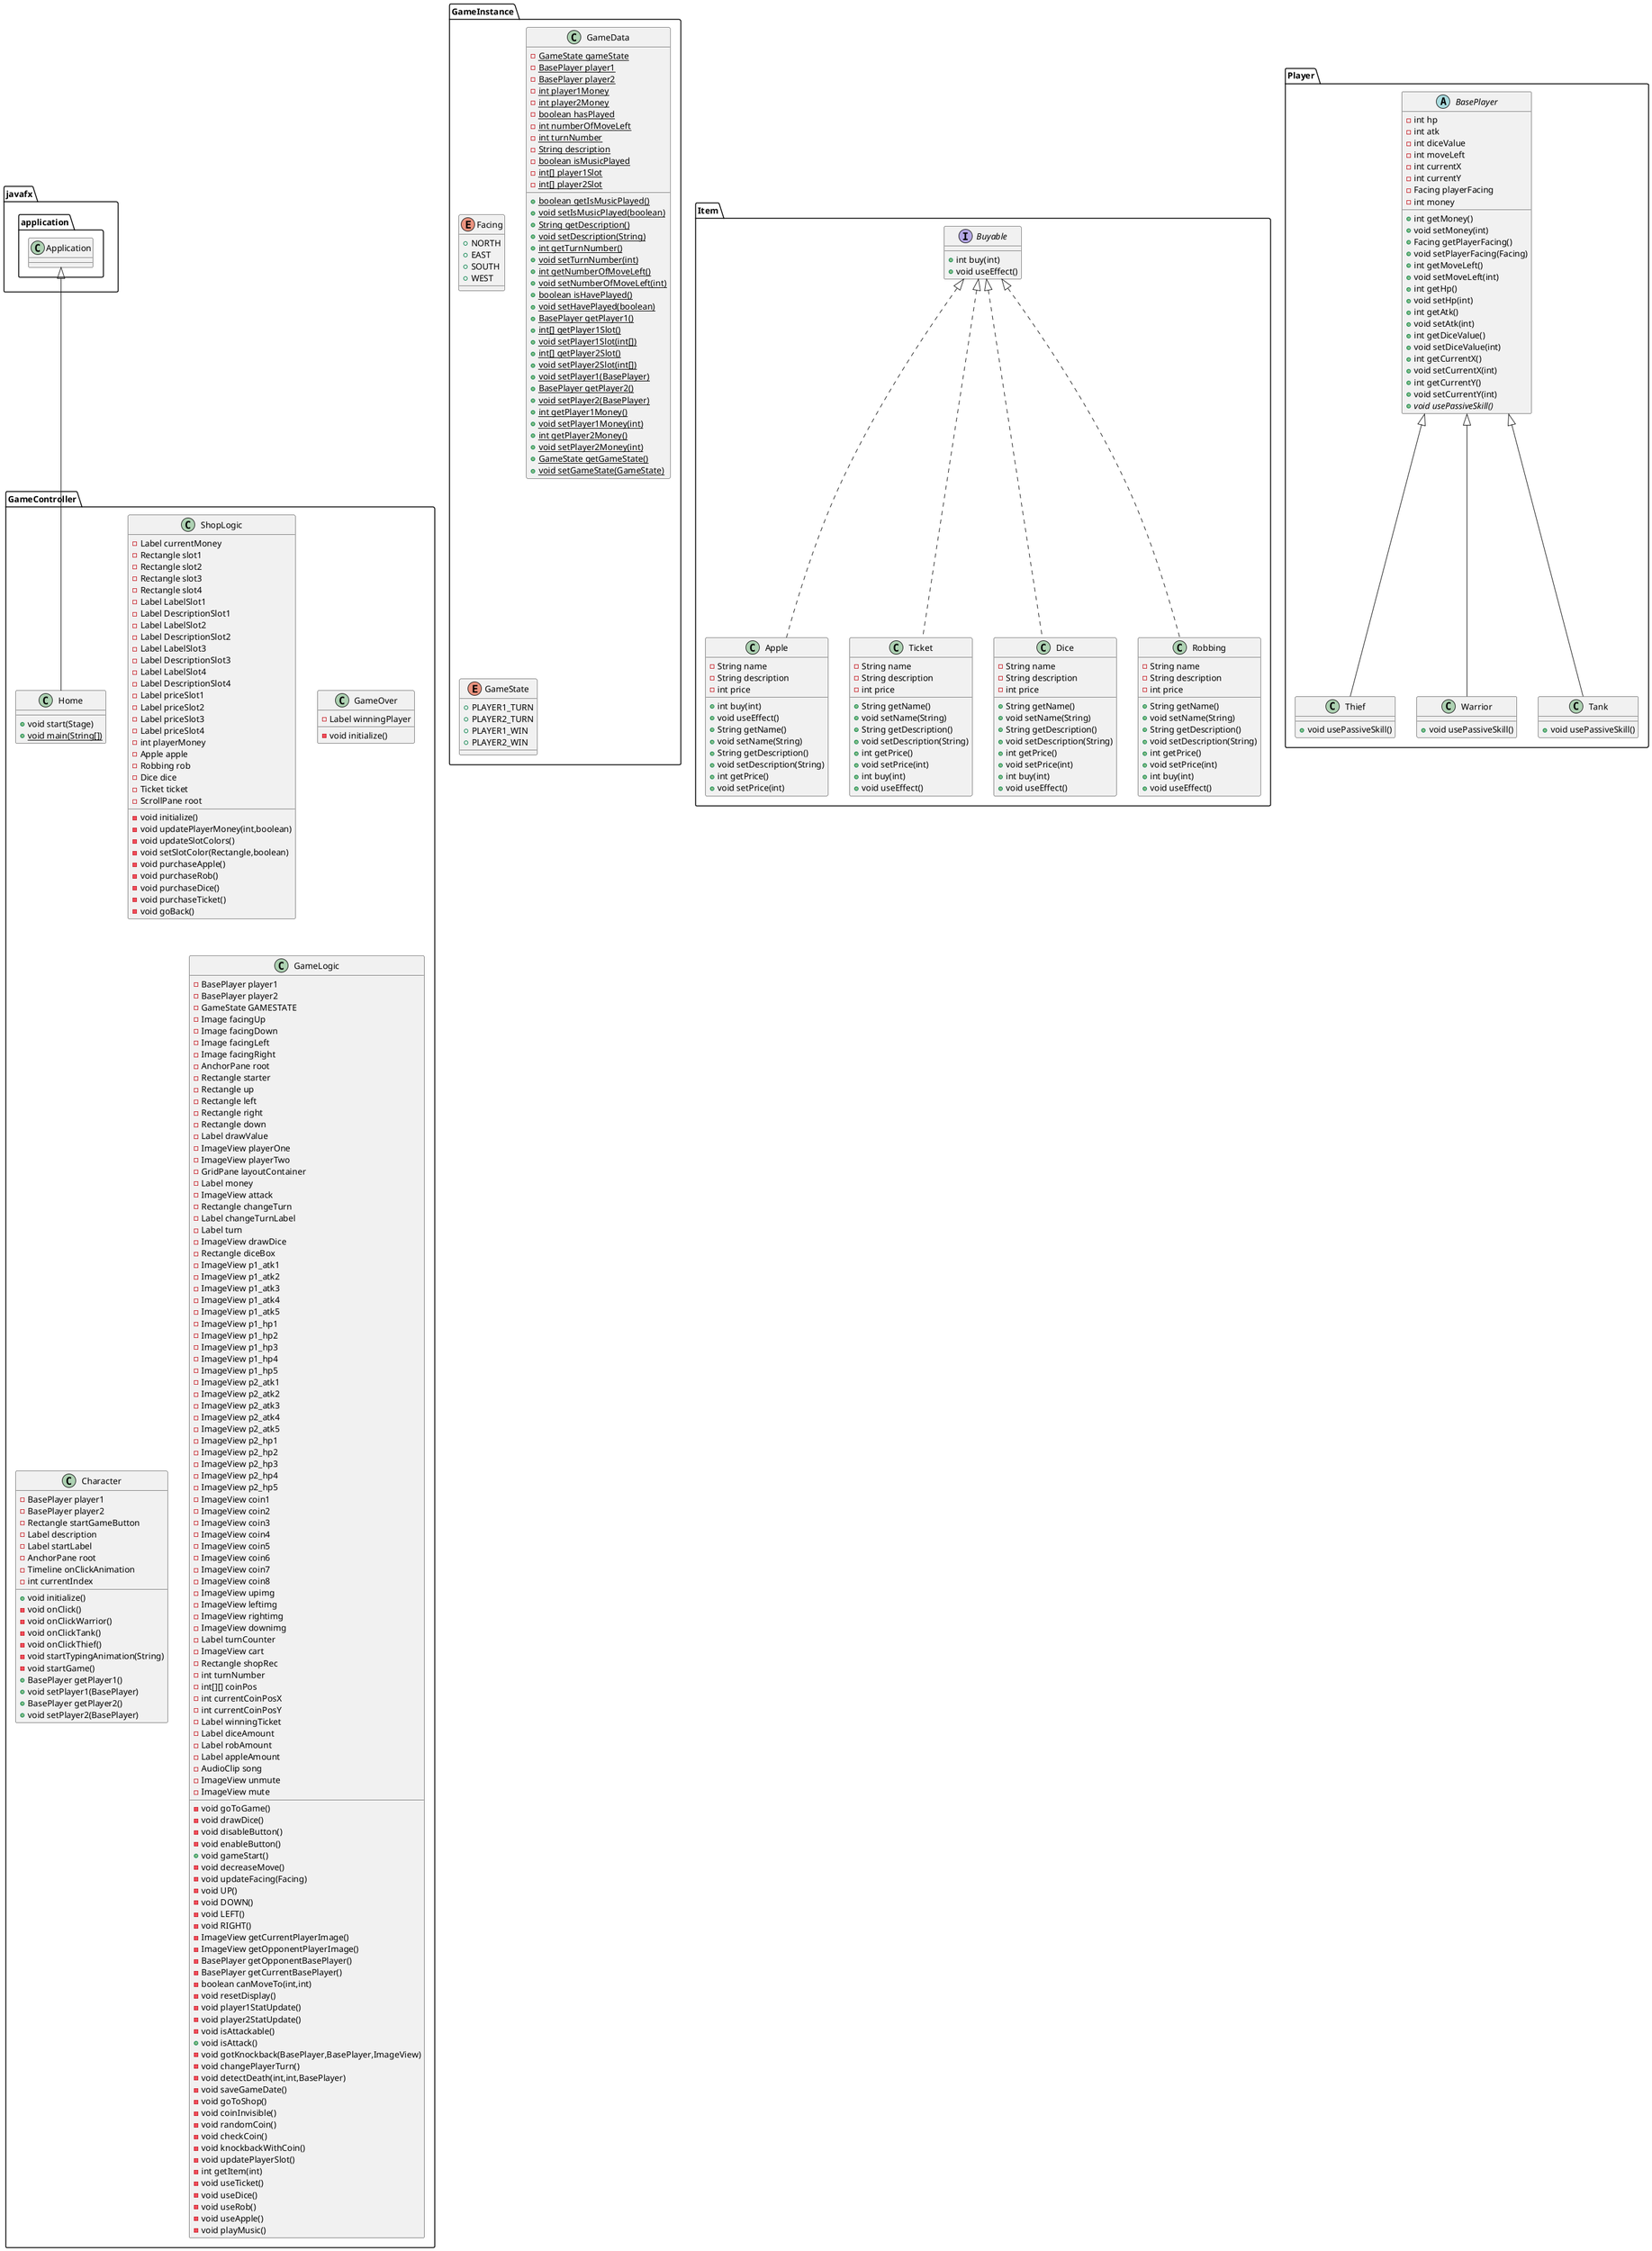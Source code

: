 @startuml
class GameController.ShopLogic {
- Label currentMoney
- Rectangle slot1
- Rectangle slot2
- Rectangle slot3
- Rectangle slot4
- Label LabelSlot1
- Label DescriptionSlot1
- Label LabelSlot2
- Label DescriptionSlot2
- Label LabelSlot3
- Label DescriptionSlot3
- Label LabelSlot4
- Label DescriptionSlot4
- Label priceSlot1
- Label priceSlot2
- Label priceSlot3
- Label priceSlot4
- int playerMoney
- Apple apple
- Robbing rob
- Dice dice
- Ticket ticket
- ScrollPane root
- void initialize()
- void updatePlayerMoney(int,boolean)
- void updateSlotColors()
- void setSlotColor(Rectangle,boolean)
- void purchaseApple()
- void purchaseRob()
- void purchaseDice()
- void purchaseTicket()
- void goBack()
}
class Item.Apple {
- String name
- String description
- int price
+ int buy(int)
+ void useEffect()
+ String getName()
+ void setName(String)
+ String getDescription()
+ void setDescription(String)
+ int getPrice()
+ void setPrice(int)
}
class Player.Thief {
+ void usePassiveSkill()
}
class Player.Warrior {
+ void usePassiveSkill()
}
class GameController.GameOver {
- Label winningPlayer
- void initialize()
}
class Item.Ticket {
- String name
- String description
- int price
+ String getName()
+ void setName(String)
+ String getDescription()
+ void setDescription(String)
+ int getPrice()
+ void setPrice(int)
+ int buy(int)
+ void useEffect()
}
class Item.Dice {
- String name
- String description
- int price
+ String getName()
+ void setName(String)
+ String getDescription()
+ void setDescription(String)
+ int getPrice()
+ void setPrice(int)
+ int buy(int)
+ void useEffect()
}
class GameController.Character {
- BasePlayer player1
- BasePlayer player2
- Rectangle startGameButton
- Label description
- Label startLabel
- AnchorPane root
- Timeline onClickAnimation
- int currentIndex
+ void initialize()
- void onClick()
- void onClickWarrior()
- void onClickTank()
- void onClickThief()
- void startTypingAnimation(String)
- void startGame()
+ BasePlayer getPlayer1()
+ void setPlayer1(BasePlayer)
+ BasePlayer getPlayer2()
+ void setPlayer2(BasePlayer)
}
enum GameInstance.Facing {
+  NORTH
+  EAST
+  SOUTH
+  WEST
}
interface Item.Buyable {
+ int buy(int)
+ void useEffect()
}
class GameController.GameLogic {
- BasePlayer player1
- BasePlayer player2
- GameState GAMESTATE
- Image facingUp
- Image facingDown
- Image facingLeft
- Image facingRight
- AnchorPane root
- Rectangle starter
- Rectangle up
- Rectangle left
- Rectangle right
- Rectangle down
- Label drawValue
- ImageView playerOne
- ImageView playerTwo
- GridPane layoutContainer
- Label money
- ImageView attack
- Rectangle changeTurn
- Label changeTurnLabel
- Label turn
- ImageView drawDice
- Rectangle diceBox
- ImageView p1_atk1
- ImageView p1_atk2
- ImageView p1_atk3
- ImageView p1_atk4
- ImageView p1_atk5
- ImageView p1_hp1
- ImageView p1_hp2
- ImageView p1_hp3
- ImageView p1_hp4
- ImageView p1_hp5
- ImageView p2_atk1
- ImageView p2_atk2
- ImageView p2_atk3
- ImageView p2_atk4
- ImageView p2_atk5
- ImageView p2_hp1
- ImageView p2_hp2
- ImageView p2_hp3
- ImageView p2_hp4
- ImageView p2_hp5
- ImageView coin1
- ImageView coin2
- ImageView coin3
- ImageView coin4
- ImageView coin5
- ImageView coin6
- ImageView coin7
- ImageView coin8
- ImageView upimg
- ImageView leftimg
- ImageView rightimg
- ImageView downimg
- Label turnCounter
- ImageView cart
- Rectangle shopRec
- int turnNumber
- int[][] coinPos
- int currentCoinPosX
- int currentCoinPosY
- Label winningTicket
- Label diceAmount
- Label robAmount
- Label appleAmount
- AudioClip song
- ImageView unmute
- ImageView mute
- void goToGame()
- void drawDice()
- void disableButton()
- void enableButton()
+ void gameStart()
- void decreaseMove()
- void updateFacing(Facing)
- void UP()
- void DOWN()
- void LEFT()
- void RIGHT()
- ImageView getCurrentPlayerImage()
- ImageView getOpponentPlayerImage()
- BasePlayer getOpponentBasePlayer()
- BasePlayer getCurrentBasePlayer()
- boolean canMoveTo(int,int)
- void resetDisplay()
- void player1StatUpdate()
- void player2StatUpdate()
- void isAttackable()
+ void isAttack()
- void gotKnockback(BasePlayer,BasePlayer,ImageView)
- void changePlayerTurn()
- void detectDeath(int,int,BasePlayer)
- void saveGameDate()
- void goToShop()
- void coinInvisible()
- void randomCoin()
- void checkCoin()
- void knockbackWithCoin()
- void updatePlayerSlot()
- int getItem(int)
- void useTicket()
- void useDice()
- void useRob()
- void useApple()
- void playMusic()
}
class GameController.Home {
+ void start(Stage)
+ {static} void main(String[])
}
class Player.Tank {
+ void usePassiveSkill()
}
abstract class Player.BasePlayer {
- int hp
- int atk
- int diceValue
- int moveLeft
- int currentX
- int currentY
- Facing playerFacing
- int money
+ int getMoney()
+ void setMoney(int)
+ Facing getPlayerFacing()
+ void setPlayerFacing(Facing)
+ int getMoveLeft()
+ void setMoveLeft(int)
+ int getHp()
+ void setHp(int)
+ int getAtk()
+ void setAtk(int)
+ int getDiceValue()
+ void setDiceValue(int)
+ int getCurrentX()
+ void setCurrentX(int)
+ int getCurrentY()
+ void setCurrentY(int)
+ {abstract}void usePassiveSkill()
}
class GameInstance.GameData {
- {static} GameState gameState
- {static} BasePlayer player1
- {static} BasePlayer player2
- {static} int player1Money
- {static} int player2Money
- {static} boolean hasPlayed
- {static} int numberOfMoveLeft
- {static} int turnNumber
- {static} String description
- {static} boolean isMusicPlayed
- {static} int[] player1Slot
- {static} int[] player2Slot
+ {static} boolean getIsMusicPlayed()
+ {static} void setIsMusicPlayed(boolean)
+ {static} String getDescription()
+ {static} void setDescription(String)
+ {static} int getTurnNumber()
+ {static} void setTurnNumber(int)
+ {static} int getNumberOfMoveLeft()
+ {static} void setNumberOfMoveLeft(int)
+ {static} boolean isHavePlayed()
+ {static} void setHavePlayed(boolean)
+ {static} BasePlayer getPlayer1()
+ {static} int[] getPlayer1Slot()
+ {static} void setPlayer1Slot(int[])
+ {static} int[] getPlayer2Slot()
+ {static} void setPlayer2Slot(int[])
+ {static} void setPlayer1(BasePlayer)
+ {static} BasePlayer getPlayer2()
+ {static} void setPlayer2(BasePlayer)
+ {static} int getPlayer1Money()
+ {static} void setPlayer1Money(int)
+ {static} int getPlayer2Money()
+ {static} void setPlayer2Money(int)
+ {static} GameState getGameState()
+ {static} void setGameState(GameState)
}
class Item.Robbing {
- String name
- String description
- int price
+ String getName()
+ void setName(String)
+ String getDescription()
+ void setDescription(String)
+ int getPrice()
+ void setPrice(int)
+ int buy(int)
+ void useEffect()
}
enum GameInstance.GameState {
+  PLAYER1_TURN
+  PLAYER2_TURN
+  PLAYER1_WIN
+  PLAYER2_WIN
}


Item.Buyable <|.. Item.Apple
Player.BasePlayer <|-- Player.Thief
Player.BasePlayer <|-- Player.Warrior
Item.Buyable <|.. Item.Ticket
Item.Buyable <|.. Item.Dice
javafx.application.Application <|-- GameController.Home
Player.BasePlayer <|-- Player.Tank
Item.Buyable <|.. Item.Robbing
@enduml